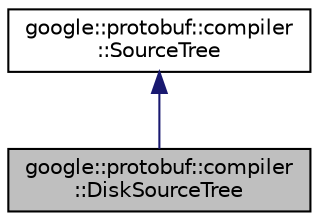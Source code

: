digraph "google::protobuf::compiler::DiskSourceTree"
{
 // LATEX_PDF_SIZE
  edge [fontname="Helvetica",fontsize="10",labelfontname="Helvetica",labelfontsize="10"];
  node [fontname="Helvetica",fontsize="10",shape=record];
  Node1 [label="google::protobuf::compiler\l::DiskSourceTree",height=0.2,width=0.4,color="black", fillcolor="grey75", style="filled", fontcolor="black",tooltip=" "];
  Node2 -> Node1 [dir="back",color="midnightblue",fontsize="10",style="solid",fontname="Helvetica"];
  Node2 [label="google::protobuf::compiler\l::SourceTree",height=0.2,width=0.4,color="black", fillcolor="white", style="filled",URL="$classgoogle_1_1protobuf_1_1compiler_1_1SourceTree.html",tooltip=" "];
}
